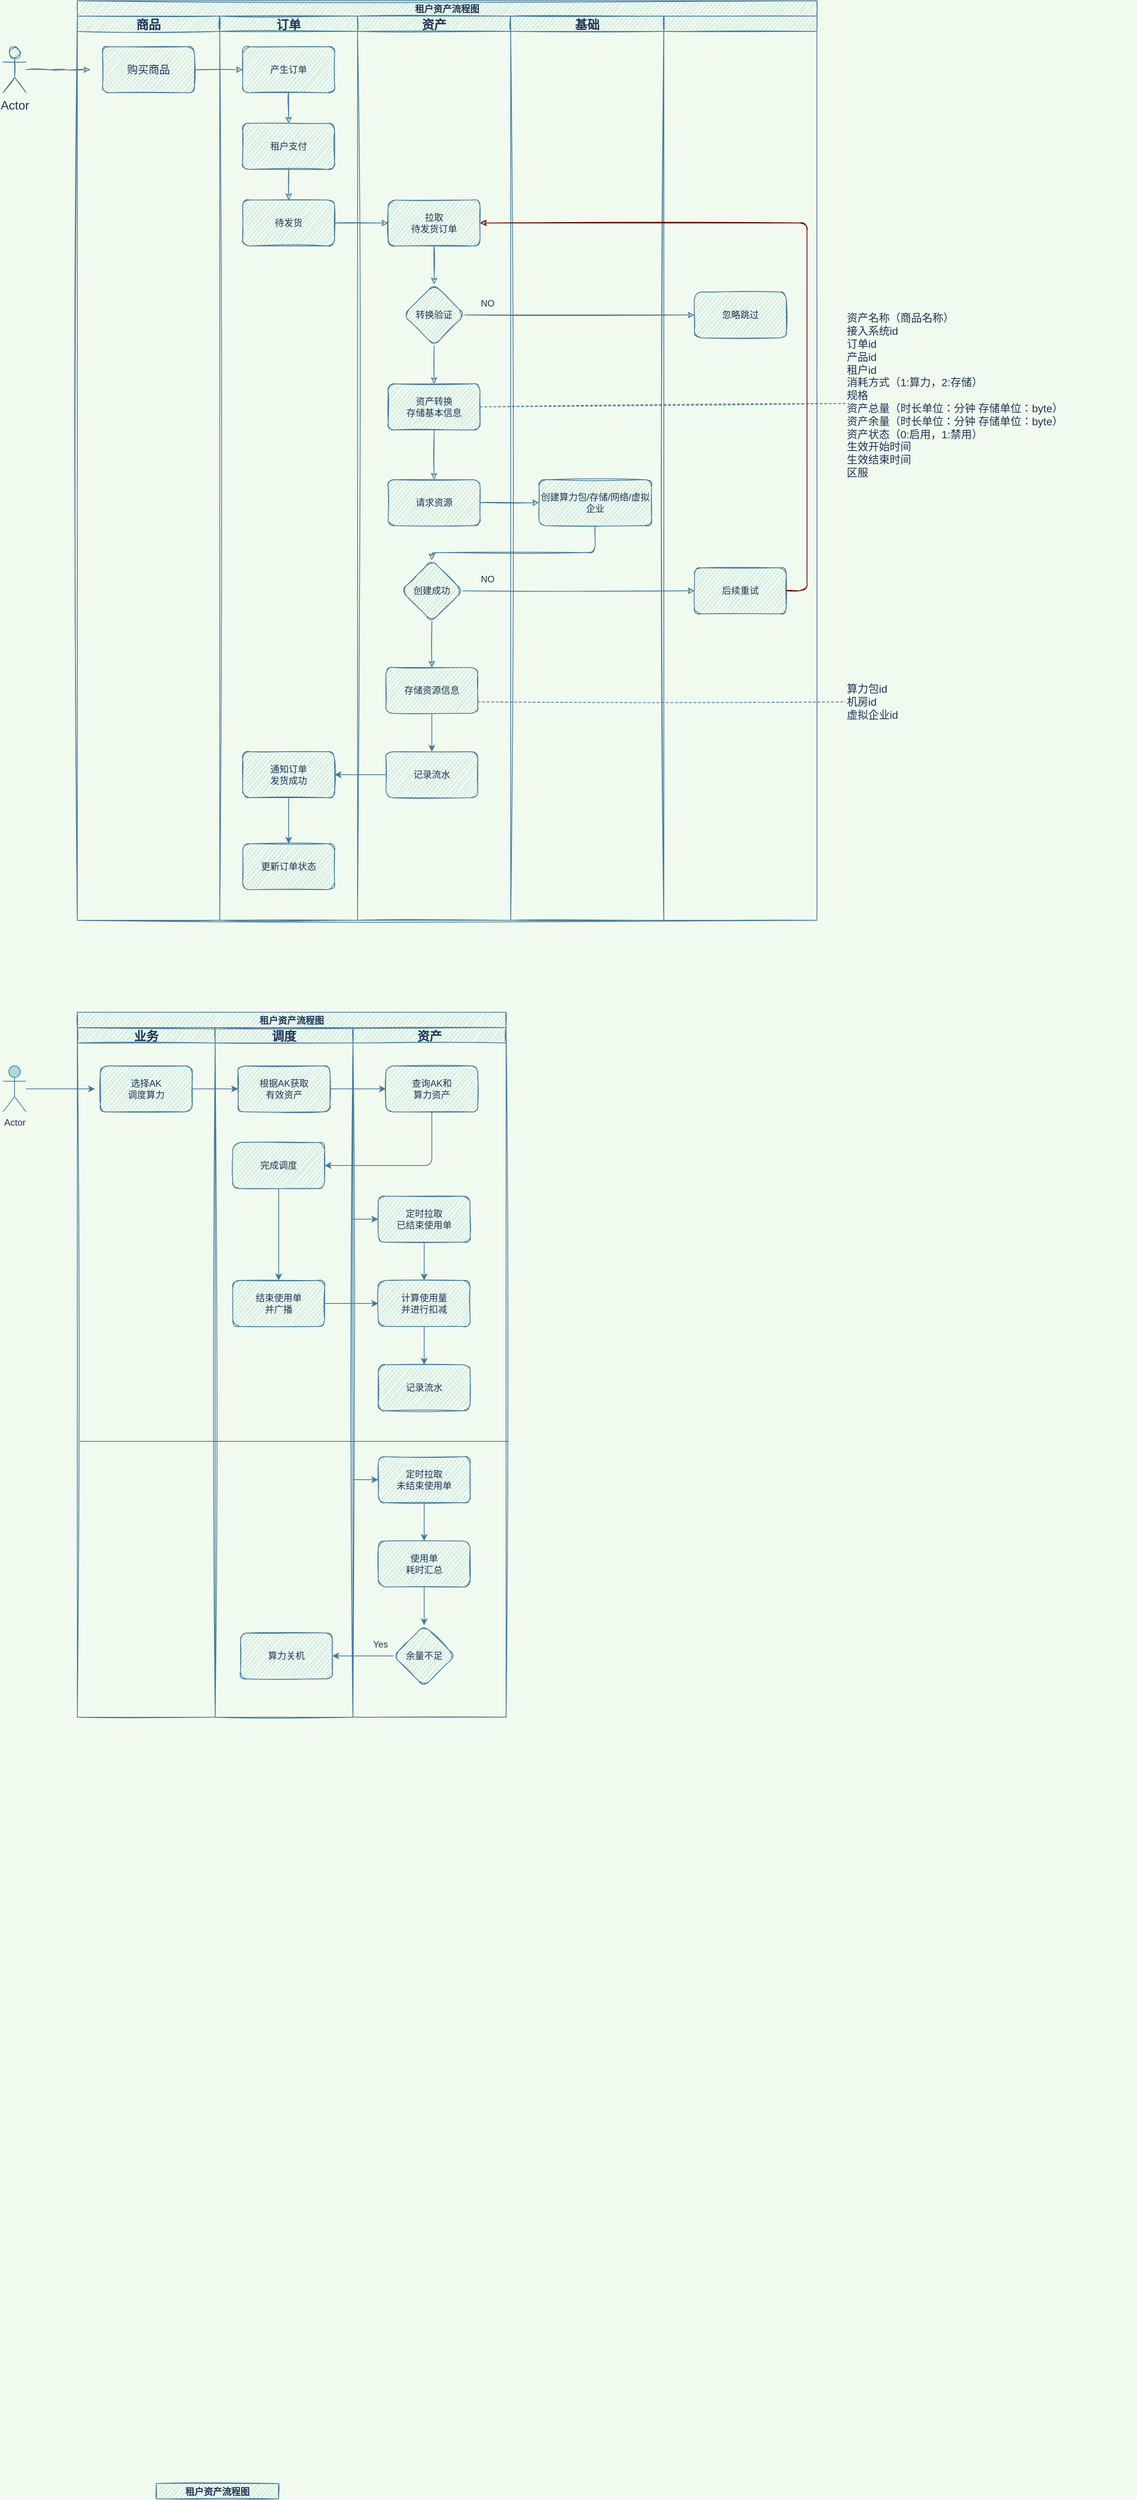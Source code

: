 <mxfile version="16.5.2" type="github">
  <diagram id="prtHgNgQTEPvFCAcTncT" name="Page-1">
    <mxGraphModel dx="1251" dy="685" grid="1" gridSize="10" guides="1" tooltips="1" connect="1" arrows="1" fold="1" page="1" pageScale="1" pageWidth="827" pageHeight="1169" background="#F1FAEE" math="0" shadow="0">
      <root>
        <mxCell id="0" />
        <mxCell id="1" parent="0" />
        <mxCell id="ui-Z5cQqof1Zzd-a2DnU-7" value="租户资产流程图" style="swimlane;childLayout=stackLayout;resizeParent=1;resizeParentMax=0;startSize=20;rounded=0;fontColor=#1D3557;strokeColor=#457B9D;fillColor=#A8DADC;sketch=1;" vertex="1" parent="1">
          <mxGeometry x="157" y="40" width="966" height="1200" as="geometry">
            <mxRectangle x="157" y="40" width="160" height="20" as="alternateBounds" />
          </mxGeometry>
        </mxCell>
        <mxCell id="ui-Z5cQqof1Zzd-a2DnU-8" value="商品" style="swimlane;startSize=20;rounded=0;fontColor=#1D3557;strokeColor=#457B9D;fillColor=#A8DADC;fontSize=16;sketch=1;" vertex="1" parent="ui-Z5cQqof1Zzd-a2DnU-7">
          <mxGeometry y="20" width="186" height="1180" as="geometry" />
        </mxCell>
        <mxCell id="ui-Z5cQqof1Zzd-a2DnU-22" value="&lt;font style=&quot;font-size: 14px&quot;&gt;购买商品&lt;/font&gt;" style="rounded=1;whiteSpace=wrap;html=1;fontSize=12;fontColor=#1D3557;strokeColor=#457B9D;fillColor=#A8DADC;sketch=1;" vertex="1" parent="ui-Z5cQqof1Zzd-a2DnU-8">
          <mxGeometry x="33" y="40" width="120" height="60" as="geometry" />
        </mxCell>
        <mxCell id="ui-Z5cQqof1Zzd-a2DnU-9" value="订单" style="swimlane;startSize=20;rounded=0;fontColor=#1D3557;strokeColor=#457B9D;fillColor=#A8DADC;fontSize=16;sketch=1;" vertex="1" parent="ui-Z5cQqof1Zzd-a2DnU-7">
          <mxGeometry x="186" y="20" width="180" height="1180" as="geometry" />
        </mxCell>
        <mxCell id="ui-Z5cQqof1Zzd-a2DnU-24" value="产生订单" style="whiteSpace=wrap;html=1;fillColor=#A8DADC;strokeColor=#457B9D;fontColor=#1D3557;rounded=1;sketch=1;" vertex="1" parent="ui-Z5cQqof1Zzd-a2DnU-9">
          <mxGeometry x="30" y="40" width="120" height="60" as="geometry" />
        </mxCell>
        <mxCell id="ui-Z5cQqof1Zzd-a2DnU-29" value="" style="edgeStyle=orthogonalEdgeStyle;curved=0;rounded=1;orthogonalLoop=1;jettySize=auto;html=1;fontSize=12;fontColor=#1D3557;strokeColor=#457B9D;sketch=1;labelBackgroundColor=#F1FAEE;" edge="1" parent="ui-Z5cQqof1Zzd-a2DnU-9" source="ui-Z5cQqof1Zzd-a2DnU-26" target="ui-Z5cQqof1Zzd-a2DnU-28">
          <mxGeometry relative="1" as="geometry" />
        </mxCell>
        <mxCell id="ui-Z5cQqof1Zzd-a2DnU-26" value="租户支付" style="whiteSpace=wrap;html=1;fillColor=#A8DADC;strokeColor=#457B9D;fontColor=#1D3557;rounded=1;sketch=1;" vertex="1" parent="ui-Z5cQqof1Zzd-a2DnU-9">
          <mxGeometry x="30" y="140" width="120" height="60" as="geometry" />
        </mxCell>
        <mxCell id="ui-Z5cQqof1Zzd-a2DnU-27" value="" style="edgeStyle=orthogonalEdgeStyle;curved=0;rounded=1;orthogonalLoop=1;jettySize=auto;html=1;fontSize=12;fontColor=#1D3557;strokeColor=#457B9D;sketch=1;labelBackgroundColor=#F1FAEE;" edge="1" parent="ui-Z5cQqof1Zzd-a2DnU-9" source="ui-Z5cQqof1Zzd-a2DnU-24" target="ui-Z5cQqof1Zzd-a2DnU-26">
          <mxGeometry relative="1" as="geometry" />
        </mxCell>
        <mxCell id="ui-Z5cQqof1Zzd-a2DnU-28" value="待发货" style="whiteSpace=wrap;html=1;fillColor=#A8DADC;strokeColor=#457B9D;fontColor=#1D3557;rounded=1;sketch=1;" vertex="1" parent="ui-Z5cQqof1Zzd-a2DnU-9">
          <mxGeometry x="30" y="240" width="120" height="60" as="geometry" />
        </mxCell>
        <mxCell id="ui-Z5cQqof1Zzd-a2DnU-78" value="通知订单&lt;br&gt;发货成功" style="whiteSpace=wrap;html=1;fillColor=#A8DADC;strokeColor=#457B9D;fontColor=#1D3557;rounded=1;sketch=1;" vertex="1" parent="ui-Z5cQqof1Zzd-a2DnU-9">
          <mxGeometry x="30" y="960" width="120" height="60" as="geometry" />
        </mxCell>
        <mxCell id="ui-Z5cQqof1Zzd-a2DnU-80" value="更新订单状态" style="whiteSpace=wrap;html=1;fillColor=#A8DADC;strokeColor=#457B9D;fontColor=#1D3557;rounded=1;sketch=1;" vertex="1" parent="ui-Z5cQqof1Zzd-a2DnU-9">
          <mxGeometry x="30" y="1080" width="120" height="60" as="geometry" />
        </mxCell>
        <mxCell id="ui-Z5cQqof1Zzd-a2DnU-81" value="" style="edgeStyle=orthogonalEdgeStyle;curved=0;rounded=1;sketch=0;orthogonalLoop=1;jettySize=auto;html=1;fontColor=#1D3557;strokeColor=#457B9D;fillColor=#A8DADC;" edge="1" parent="ui-Z5cQqof1Zzd-a2DnU-9" source="ui-Z5cQqof1Zzd-a2DnU-78" target="ui-Z5cQqof1Zzd-a2DnU-80">
          <mxGeometry relative="1" as="geometry" />
        </mxCell>
        <mxCell id="ui-Z5cQqof1Zzd-a2DnU-10" value="资产" style="swimlane;startSize=20;rounded=0;fontColor=#1D3557;strokeColor=#457B9D;fillColor=#A8DADC;fontSize=16;sketch=1;" vertex="1" parent="ui-Z5cQqof1Zzd-a2DnU-7">
          <mxGeometry x="366" y="20" width="200" height="1180" as="geometry" />
        </mxCell>
        <mxCell id="ui-Z5cQqof1Zzd-a2DnU-30" value="拉取&lt;br&gt;待发货订单" style="whiteSpace=wrap;html=1;fillColor=#A8DADC;strokeColor=#457B9D;fontColor=#1D3557;rounded=1;sketch=1;" vertex="1" parent="ui-Z5cQqof1Zzd-a2DnU-10">
          <mxGeometry x="40" y="240" width="120" height="60" as="geometry" />
        </mxCell>
        <mxCell id="ui-Z5cQqof1Zzd-a2DnU-39" value="" style="edgeStyle=orthogonalEdgeStyle;curved=0;rounded=1;orthogonalLoop=1;jettySize=auto;html=1;fontSize=12;fontColor=#1D3557;strokeColor=#457B9D;sketch=1;labelBackgroundColor=#F1FAEE;" edge="1" parent="ui-Z5cQqof1Zzd-a2DnU-10" source="ui-Z5cQqof1Zzd-a2DnU-34" target="ui-Z5cQqof1Zzd-a2DnU-38">
          <mxGeometry relative="1" as="geometry" />
        </mxCell>
        <mxCell id="ui-Z5cQqof1Zzd-a2DnU-34" value="转换验证" style="rhombus;whiteSpace=wrap;html=1;fillColor=#A8DADC;strokeColor=#457B9D;fontColor=#1D3557;rounded=1;sketch=1;" vertex="1" parent="ui-Z5cQqof1Zzd-a2DnU-10">
          <mxGeometry x="60" y="350" width="80" height="80" as="geometry" />
        </mxCell>
        <mxCell id="ui-Z5cQqof1Zzd-a2DnU-35" value="" style="edgeStyle=orthogonalEdgeStyle;curved=0;rounded=1;orthogonalLoop=1;jettySize=auto;html=1;fontSize=12;fontColor=#1D3557;strokeColor=#457B9D;sketch=1;labelBackgroundColor=#F1FAEE;" edge="1" parent="ui-Z5cQqof1Zzd-a2DnU-10" source="ui-Z5cQqof1Zzd-a2DnU-30" target="ui-Z5cQqof1Zzd-a2DnU-34">
          <mxGeometry relative="1" as="geometry" />
        </mxCell>
        <mxCell id="ui-Z5cQqof1Zzd-a2DnU-56" value="" style="edgeStyle=orthogonalEdgeStyle;curved=0;rounded=1;sketch=1;orthogonalLoop=1;jettySize=auto;html=1;fontSize=14;fontColor=#1D3557;strokeColor=#457B9D;labelBackgroundColor=#F1FAEE;" edge="1" parent="ui-Z5cQqof1Zzd-a2DnU-10" source="ui-Z5cQqof1Zzd-a2DnU-38" target="ui-Z5cQqof1Zzd-a2DnU-55">
          <mxGeometry relative="1" as="geometry" />
        </mxCell>
        <mxCell id="ui-Z5cQqof1Zzd-a2DnU-38" value="资产转换&lt;br&gt;存储基本信息" style="whiteSpace=wrap;html=1;fillColor=#A8DADC;strokeColor=#457B9D;fontColor=#1D3557;rounded=1;sketch=1;" vertex="1" parent="ui-Z5cQqof1Zzd-a2DnU-10">
          <mxGeometry x="40" y="480" width="120" height="60" as="geometry" />
        </mxCell>
        <mxCell id="ui-Z5cQqof1Zzd-a2DnU-50" value="NO" style="text;html=1;strokeColor=none;fillColor=none;align=center;verticalAlign=middle;whiteSpace=wrap;rounded=0;fontSize=12;fontColor=#1D3557;sketch=1;" vertex="1" parent="ui-Z5cQqof1Zzd-a2DnU-10">
          <mxGeometry x="140" y="360" width="60" height="30" as="geometry" />
        </mxCell>
        <mxCell id="ui-Z5cQqof1Zzd-a2DnU-55" value="请求资源" style="whiteSpace=wrap;html=1;fillColor=#A8DADC;strokeColor=#457B9D;fontColor=#1D3557;rounded=1;sketch=1;" vertex="1" parent="ui-Z5cQqof1Zzd-a2DnU-10">
          <mxGeometry x="40" y="605" width="120" height="60" as="geometry" />
        </mxCell>
        <mxCell id="ui-Z5cQqof1Zzd-a2DnU-63" value="存储资源信息" style="whiteSpace=wrap;html=1;fillColor=#A8DADC;strokeColor=#457B9D;fontColor=#1D3557;rounded=1;sketch=1;" vertex="1" parent="ui-Z5cQqof1Zzd-a2DnU-10">
          <mxGeometry x="37" y="850" width="120" height="60" as="geometry" />
        </mxCell>
        <mxCell id="ui-Z5cQqof1Zzd-a2DnU-68" value="创建成功" style="rhombus;whiteSpace=wrap;html=1;fillColor=#A8DADC;strokeColor=#457B9D;fontColor=#1D3557;rounded=1;sketch=1;" vertex="1" parent="ui-Z5cQqof1Zzd-a2DnU-10">
          <mxGeometry x="57" y="710" width="80" height="80" as="geometry" />
        </mxCell>
        <mxCell id="ui-Z5cQqof1Zzd-a2DnU-70" value="NO" style="text;html=1;strokeColor=none;fillColor=none;align=center;verticalAlign=middle;whiteSpace=wrap;rounded=0;fontSize=12;fontColor=#1D3557;sketch=1;" vertex="1" parent="ui-Z5cQqof1Zzd-a2DnU-10">
          <mxGeometry x="140" y="720" width="60" height="30" as="geometry" />
        </mxCell>
        <mxCell id="ui-Z5cQqof1Zzd-a2DnU-71" style="edgeStyle=orthogonalEdgeStyle;curved=0;rounded=1;sketch=1;orthogonalLoop=1;jettySize=auto;html=1;fontSize=14;fontColor=#1D3557;strokeColor=#457B9D;entryX=0.5;entryY=0;entryDx=0;entryDy=0;labelBackgroundColor=#F1FAEE;" edge="1" parent="ui-Z5cQqof1Zzd-a2DnU-10" source="ui-Z5cQqof1Zzd-a2DnU-68" target="ui-Z5cQqof1Zzd-a2DnU-63">
          <mxGeometry relative="1" as="geometry">
            <mxPoint x="100" y="840" as="targetPoint" />
          </mxGeometry>
        </mxCell>
        <mxCell id="ui-Z5cQqof1Zzd-a2DnU-180" value="记录流水" style="whiteSpace=wrap;html=1;fillColor=#A8DADC;strokeColor=#457B9D;fontColor=#1D3557;rounded=1;sketch=1;" vertex="1" parent="ui-Z5cQqof1Zzd-a2DnU-10">
          <mxGeometry x="37" y="960" width="120" height="60" as="geometry" />
        </mxCell>
        <mxCell id="ui-Z5cQqof1Zzd-a2DnU-181" value="" style="edgeStyle=orthogonalEdgeStyle;curved=0;rounded=1;sketch=0;orthogonalLoop=1;jettySize=auto;html=1;fontColor=#1D3557;strokeColor=#457B9D;fillColor=#A8DADC;" edge="1" parent="ui-Z5cQqof1Zzd-a2DnU-10" source="ui-Z5cQqof1Zzd-a2DnU-63" target="ui-Z5cQqof1Zzd-a2DnU-180">
          <mxGeometry relative="1" as="geometry" />
        </mxCell>
        <mxCell id="ui-Z5cQqof1Zzd-a2DnU-25" value="" style="edgeStyle=orthogonalEdgeStyle;curved=0;rounded=1;orthogonalLoop=1;jettySize=auto;html=1;fontSize=12;fontColor=#1D3557;strokeColor=#457B9D;sketch=1;labelBackgroundColor=#F1FAEE;" edge="1" parent="ui-Z5cQqof1Zzd-a2DnU-7" source="ui-Z5cQqof1Zzd-a2DnU-22" target="ui-Z5cQqof1Zzd-a2DnU-24">
          <mxGeometry relative="1" as="geometry" />
        </mxCell>
        <mxCell id="ui-Z5cQqof1Zzd-a2DnU-31" value="" style="edgeStyle=orthogonalEdgeStyle;curved=0;rounded=1;orthogonalLoop=1;jettySize=auto;html=1;fontSize=12;fontColor=#1D3557;strokeColor=#457B9D;sketch=1;labelBackgroundColor=#F1FAEE;" edge="1" parent="ui-Z5cQqof1Zzd-a2DnU-7" source="ui-Z5cQqof1Zzd-a2DnU-28" target="ui-Z5cQqof1Zzd-a2DnU-30">
          <mxGeometry relative="1" as="geometry" />
        </mxCell>
        <mxCell id="ui-Z5cQqof1Zzd-a2DnU-51" value="基础" style="swimlane;startSize=20;rounded=0;fontColor=#1D3557;strokeColor=#457B9D;fillColor=#A8DADC;fontSize=16;sketch=1;" vertex="1" parent="ui-Z5cQqof1Zzd-a2DnU-7">
          <mxGeometry x="566" y="20" width="200" height="1180" as="geometry" />
        </mxCell>
        <mxCell id="ui-Z5cQqof1Zzd-a2DnU-61" value="创建算力包/存储/网络/虚拟企业" style="whiteSpace=wrap;html=1;fillColor=#A8DADC;strokeColor=#457B9D;fontColor=#1D3557;rounded=1;sketch=1;" vertex="1" parent="ui-Z5cQqof1Zzd-a2DnU-51">
          <mxGeometry x="37" y="605" width="147" height="60" as="geometry" />
        </mxCell>
        <mxCell id="ui-Z5cQqof1Zzd-a2DnU-60" style="swimlane;startSize=20;rounded=0;fontColor=#1D3557;strokeColor=#457B9D;fillColor=#A8DADC;fontSize=16;sketch=1;" vertex="1" parent="ui-Z5cQqof1Zzd-a2DnU-7">
          <mxGeometry x="766" y="20" width="200" height="1180" as="geometry" />
        </mxCell>
        <mxCell id="ui-Z5cQqof1Zzd-a2DnU-74" value="后续重试" style="whiteSpace=wrap;html=1;fillColor=#A8DADC;strokeColor=#457B9D;fontColor=#1D3557;rounded=1;sketch=1;" vertex="1" parent="ui-Z5cQqof1Zzd-a2DnU-60">
          <mxGeometry x="40" y="720" width="120" height="60" as="geometry" />
        </mxCell>
        <mxCell id="ui-Z5cQqof1Zzd-a2DnU-62" value="" style="edgeStyle=orthogonalEdgeStyle;curved=0;rounded=1;sketch=1;orthogonalLoop=1;jettySize=auto;html=1;fontSize=14;fontColor=#1D3557;strokeColor=#457B9D;labelBackgroundColor=#F1FAEE;" edge="1" parent="ui-Z5cQqof1Zzd-a2DnU-7" source="ui-Z5cQqof1Zzd-a2DnU-55" target="ui-Z5cQqof1Zzd-a2DnU-61">
          <mxGeometry relative="1" as="geometry" />
        </mxCell>
        <mxCell id="ui-Z5cQqof1Zzd-a2DnU-69" value="" style="edgeStyle=orthogonalEdgeStyle;curved=0;rounded=1;sketch=1;orthogonalLoop=1;jettySize=auto;html=1;fontSize=14;fontColor=#1D3557;strokeColor=#457B9D;labelBackgroundColor=#F1FAEE;" edge="1" parent="ui-Z5cQqof1Zzd-a2DnU-7" source="ui-Z5cQqof1Zzd-a2DnU-61" target="ui-Z5cQqof1Zzd-a2DnU-68">
          <mxGeometry relative="1" as="geometry">
            <Array as="points">
              <mxPoint x="677" y="720" />
              <mxPoint x="463" y="720" />
            </Array>
          </mxGeometry>
        </mxCell>
        <mxCell id="ui-Z5cQqof1Zzd-a2DnU-75" value="" style="edgeStyle=orthogonalEdgeStyle;curved=0;rounded=1;sketch=1;orthogonalLoop=1;jettySize=auto;html=1;fontSize=14;fontColor=#1D3557;strokeColor=#457B9D;labelBackgroundColor=#F1FAEE;" edge="1" parent="ui-Z5cQqof1Zzd-a2DnU-7" source="ui-Z5cQqof1Zzd-a2DnU-68" target="ui-Z5cQqof1Zzd-a2DnU-74">
          <mxGeometry relative="1" as="geometry" />
        </mxCell>
        <mxCell id="ui-Z5cQqof1Zzd-a2DnU-76" style="edgeStyle=orthogonalEdgeStyle;curved=0;rounded=1;sketch=1;orthogonalLoop=1;jettySize=auto;html=1;fontSize=14;fontColor=#1D3557;strokeColor=#6F0000;labelBackgroundColor=#F1FAEE;fillColor=#a20025;" edge="1" parent="ui-Z5cQqof1Zzd-a2DnU-7" source="ui-Z5cQqof1Zzd-a2DnU-74" target="ui-Z5cQqof1Zzd-a2DnU-30">
          <mxGeometry relative="1" as="geometry">
            <Array as="points">
              <mxPoint x="953" y="770" />
              <mxPoint x="953" y="290" />
            </Array>
          </mxGeometry>
        </mxCell>
        <mxCell id="ui-Z5cQqof1Zzd-a2DnU-79" value="" style="edgeStyle=orthogonalEdgeStyle;curved=0;rounded=1;sketch=0;orthogonalLoop=1;jettySize=auto;html=1;fontColor=#1D3557;strokeColor=#457B9D;fillColor=#A8DADC;" edge="1" parent="ui-Z5cQqof1Zzd-a2DnU-7" source="ui-Z5cQqof1Zzd-a2DnU-180" target="ui-Z5cQqof1Zzd-a2DnU-78">
          <mxGeometry relative="1" as="geometry" />
        </mxCell>
        <mxCell id="ui-Z5cQqof1Zzd-a2DnU-17" value="" style="edgeStyle=orthogonalEdgeStyle;curved=0;rounded=1;orthogonalLoop=1;jettySize=auto;html=1;fontSize=16;fontColor=#1D3557;strokeColor=#457B9D;sketch=1;labelBackgroundColor=#F1FAEE;" edge="1" parent="1" source="ui-Z5cQqof1Zzd-a2DnU-15">
          <mxGeometry relative="1" as="geometry">
            <mxPoint x="174" y="130" as="targetPoint" />
          </mxGeometry>
        </mxCell>
        <mxCell id="ui-Z5cQqof1Zzd-a2DnU-15" value="Actor" style="shape=umlActor;verticalLabelPosition=bottom;verticalAlign=top;html=1;outlineConnect=0;rounded=0;fontSize=16;fontColor=#1D3557;strokeColor=#457B9D;fillColor=#A8DADC;sketch=1;" vertex="1" parent="1">
          <mxGeometry x="60" y="100" width="30" height="60" as="geometry" />
        </mxCell>
        <mxCell id="ui-Z5cQqof1Zzd-a2DnU-58" value="资产名称（商品名称）&lt;br&gt;接入系统id&lt;br&gt;订单id&lt;br&gt;产品id&lt;br&gt;租户id&lt;br&gt;消耗方式（1:算力，2:存储）&lt;br&gt;规格&lt;br&gt;资产总量（时长单位：分钟 存储单位：byte）&lt;br&gt;资产余量（时长单位：分钟 存储单位：byte）&lt;br&gt;资产状态（0:启用，1:禁用）&lt;br&gt;生效开始时间&lt;br&gt;生效结束时间&lt;br&gt;区服" style="text;html=1;strokeColor=none;fillColor=none;align=left;verticalAlign=middle;whiteSpace=wrap;rounded=0;sketch=1;fontSize=14;fontColor=#1D3557;" vertex="1" parent="1">
          <mxGeometry x="1160" y="400" width="380" height="310" as="geometry" />
        </mxCell>
        <mxCell id="ui-Z5cQqof1Zzd-a2DnU-59" value="" style="endArrow=none;dashed=1;html=1;rounded=1;sketch=1;fontSize=14;fontColor=#1D3557;strokeColor=#457B9D;curved=0;exitX=1;exitY=0.5;exitDx=0;exitDy=0;entryX=0.001;entryY=0.534;entryDx=0;entryDy=0;entryPerimeter=0;labelBackgroundColor=#F1FAEE;" edge="1" parent="1" source="ui-Z5cQqof1Zzd-a2DnU-38" target="ui-Z5cQqof1Zzd-a2DnU-58">
          <mxGeometry width="50" height="50" relative="1" as="geometry">
            <mxPoint x="680" y="600" as="sourcePoint" />
            <mxPoint x="730" y="550" as="targetPoint" />
          </mxGeometry>
        </mxCell>
        <mxCell id="ui-Z5cQqof1Zzd-a2DnU-53" value="忽略跳过" style="whiteSpace=wrap;html=1;fillColor=#A8DADC;strokeColor=#457B9D;fontColor=#1D3557;rounded=1;sketch=1;" vertex="1" parent="1">
          <mxGeometry x="963" y="420" width="120" height="60" as="geometry" />
        </mxCell>
        <mxCell id="ui-Z5cQqof1Zzd-a2DnU-54" value="" style="edgeStyle=orthogonalEdgeStyle;curved=0;rounded=1;orthogonalLoop=1;jettySize=auto;html=1;fontSize=12;fontColor=#1D3557;strokeColor=#457B9D;sketch=1;labelBackgroundColor=#F1FAEE;" edge="1" parent="1" source="ui-Z5cQqof1Zzd-a2DnU-34" target="ui-Z5cQqof1Zzd-a2DnU-53">
          <mxGeometry relative="1" as="geometry" />
        </mxCell>
        <mxCell id="ui-Z5cQqof1Zzd-a2DnU-65" value="算力包id&lt;br&gt;机房id&lt;br&gt;虚拟企业id" style="text;html=1;strokeColor=none;fillColor=none;align=left;verticalAlign=middle;whiteSpace=wrap;rounded=0;sketch=1;fontSize=14;fontColor=#1D3557;" vertex="1" parent="1">
          <mxGeometry x="1160" y="910" width="100" height="90" as="geometry" />
        </mxCell>
        <mxCell id="ui-Z5cQqof1Zzd-a2DnU-66" value="" style="endArrow=none;dashed=1;html=1;rounded=1;sketch=1;fontSize=14;fontColor=#1D3557;strokeColor=#457B9D;curved=0;exitX=1;exitY=0.75;exitDx=0;exitDy=0;labelBackgroundColor=#F1FAEE;" edge="1" parent="1" source="ui-Z5cQqof1Zzd-a2DnU-63" target="ui-Z5cQqof1Zzd-a2DnU-65">
          <mxGeometry width="50" height="50" relative="1" as="geometry">
            <mxPoint x="670" y="880" as="sourcePoint" />
            <mxPoint x="720" y="830" as="targetPoint" />
          </mxGeometry>
        </mxCell>
        <mxCell id="ui-Z5cQqof1Zzd-a2DnU-82" value="租户资产流程图" style="swimlane;childLayout=stackLayout;resizeParent=1;resizeParentMax=0;startSize=20;rounded=0;fontColor=#1D3557;strokeColor=#457B9D;fillColor=#A8DADC;sketch=1;" vertex="1" collapsed="1" parent="1">
          <mxGeometry x="260" y="3280" width="160" height="20" as="geometry">
            <mxRectangle x="127" y="2230" width="966" height="1130" as="alternateBounds" />
          </mxGeometry>
        </mxCell>
        <mxCell id="ui-Z5cQqof1Zzd-a2DnU-83" value="商品" style="swimlane;startSize=20;rounded=0;fontColor=#1D3557;strokeColor=#457B9D;fillColor=#A8DADC;fontSize=16;sketch=1;" vertex="1" parent="ui-Z5cQqof1Zzd-a2DnU-82">
          <mxGeometry y="20" width="186" height="1110" as="geometry" />
        </mxCell>
        <mxCell id="ui-Z5cQqof1Zzd-a2DnU-84" value="&lt;font style=&quot;font-size: 14px&quot;&gt;购买商品&lt;/font&gt;" style="rounded=1;whiteSpace=wrap;html=1;fontSize=12;fontColor=#1D3557;strokeColor=#457B9D;fillColor=#A8DADC;sketch=1;" vertex="1" parent="ui-Z5cQqof1Zzd-a2DnU-83">
          <mxGeometry x="33" y="40" width="120" height="60" as="geometry" />
        </mxCell>
        <mxCell id="ui-Z5cQqof1Zzd-a2DnU-85" value="订单" style="swimlane;startSize=20;rounded=0;fontColor=#1D3557;strokeColor=#457B9D;fillColor=#A8DADC;fontSize=16;sketch=1;" vertex="1" parent="ui-Z5cQqof1Zzd-a2DnU-82">
          <mxGeometry x="186" y="20" width="180" height="1110" as="geometry" />
        </mxCell>
        <mxCell id="ui-Z5cQqof1Zzd-a2DnU-86" value="产生订单" style="whiteSpace=wrap;html=1;fillColor=#A8DADC;strokeColor=#457B9D;fontColor=#1D3557;rounded=1;sketch=1;" vertex="1" parent="ui-Z5cQqof1Zzd-a2DnU-85">
          <mxGeometry x="30" y="40" width="120" height="60" as="geometry" />
        </mxCell>
        <mxCell id="ui-Z5cQqof1Zzd-a2DnU-87" value="" style="edgeStyle=orthogonalEdgeStyle;curved=0;rounded=1;orthogonalLoop=1;jettySize=auto;html=1;fontSize=12;fontColor=#1D3557;strokeColor=#457B9D;sketch=1;labelBackgroundColor=#F1FAEE;" edge="1" parent="ui-Z5cQqof1Zzd-a2DnU-85" source="ui-Z5cQqof1Zzd-a2DnU-88" target="ui-Z5cQqof1Zzd-a2DnU-90">
          <mxGeometry relative="1" as="geometry" />
        </mxCell>
        <mxCell id="ui-Z5cQqof1Zzd-a2DnU-88" value="租户支付" style="whiteSpace=wrap;html=1;fillColor=#A8DADC;strokeColor=#457B9D;fontColor=#1D3557;rounded=1;sketch=1;" vertex="1" parent="ui-Z5cQqof1Zzd-a2DnU-85">
          <mxGeometry x="30" y="140" width="120" height="60" as="geometry" />
        </mxCell>
        <mxCell id="ui-Z5cQqof1Zzd-a2DnU-89" value="" style="edgeStyle=orthogonalEdgeStyle;curved=0;rounded=1;orthogonalLoop=1;jettySize=auto;html=1;fontSize=12;fontColor=#1D3557;strokeColor=#457B9D;sketch=1;labelBackgroundColor=#F1FAEE;" edge="1" parent="ui-Z5cQqof1Zzd-a2DnU-85" source="ui-Z5cQqof1Zzd-a2DnU-86" target="ui-Z5cQqof1Zzd-a2DnU-88">
          <mxGeometry relative="1" as="geometry" />
        </mxCell>
        <mxCell id="ui-Z5cQqof1Zzd-a2DnU-90" value="待发货" style="whiteSpace=wrap;html=1;fillColor=#A8DADC;strokeColor=#457B9D;fontColor=#1D3557;rounded=1;sketch=1;" vertex="1" parent="ui-Z5cQqof1Zzd-a2DnU-85">
          <mxGeometry x="30" y="240" width="120" height="60" as="geometry" />
        </mxCell>
        <mxCell id="ui-Z5cQqof1Zzd-a2DnU-91" value="通知订单&lt;br&gt;发货成功" style="whiteSpace=wrap;html=1;fillColor=#A8DADC;strokeColor=#457B9D;fontColor=#1D3557;rounded=1;sketch=1;" vertex="1" parent="ui-Z5cQqof1Zzd-a2DnU-85">
          <mxGeometry x="30" y="850" width="120" height="60" as="geometry" />
        </mxCell>
        <mxCell id="ui-Z5cQqof1Zzd-a2DnU-92" value="资产" style="swimlane;startSize=20;rounded=0;fontColor=#1D3557;strokeColor=#457B9D;fillColor=#A8DADC;fontSize=16;sketch=1;" vertex="1" parent="ui-Z5cQqof1Zzd-a2DnU-82">
          <mxGeometry x="366" y="20" width="200" height="1110" as="geometry" />
        </mxCell>
        <mxCell id="ui-Z5cQqof1Zzd-a2DnU-93" value="拉取&lt;br&gt;待发货订单" style="whiteSpace=wrap;html=1;fillColor=#A8DADC;strokeColor=#457B9D;fontColor=#1D3557;rounded=1;sketch=1;" vertex="1" parent="ui-Z5cQqof1Zzd-a2DnU-92">
          <mxGeometry x="40" y="240" width="120" height="60" as="geometry" />
        </mxCell>
        <mxCell id="ui-Z5cQqof1Zzd-a2DnU-94" value="" style="edgeStyle=orthogonalEdgeStyle;curved=0;rounded=1;orthogonalLoop=1;jettySize=auto;html=1;fontSize=12;fontColor=#1D3557;strokeColor=#457B9D;sketch=1;labelBackgroundColor=#F1FAEE;" edge="1" parent="ui-Z5cQqof1Zzd-a2DnU-92" source="ui-Z5cQqof1Zzd-a2DnU-95" target="ui-Z5cQqof1Zzd-a2DnU-98">
          <mxGeometry relative="1" as="geometry" />
        </mxCell>
        <mxCell id="ui-Z5cQqof1Zzd-a2DnU-95" value="转换验证" style="rhombus;whiteSpace=wrap;html=1;fillColor=#A8DADC;strokeColor=#457B9D;fontColor=#1D3557;rounded=1;sketch=1;" vertex="1" parent="ui-Z5cQqof1Zzd-a2DnU-92">
          <mxGeometry x="60" y="350" width="80" height="80" as="geometry" />
        </mxCell>
        <mxCell id="ui-Z5cQqof1Zzd-a2DnU-96" value="" style="edgeStyle=orthogonalEdgeStyle;curved=0;rounded=1;orthogonalLoop=1;jettySize=auto;html=1;fontSize=12;fontColor=#1D3557;strokeColor=#457B9D;sketch=1;labelBackgroundColor=#F1FAEE;" edge="1" parent="ui-Z5cQqof1Zzd-a2DnU-92" source="ui-Z5cQqof1Zzd-a2DnU-93" target="ui-Z5cQqof1Zzd-a2DnU-95">
          <mxGeometry relative="1" as="geometry" />
        </mxCell>
        <mxCell id="ui-Z5cQqof1Zzd-a2DnU-97" value="" style="edgeStyle=orthogonalEdgeStyle;curved=0;rounded=1;sketch=1;orthogonalLoop=1;jettySize=auto;html=1;fontSize=14;fontColor=#1D3557;strokeColor=#457B9D;labelBackgroundColor=#F1FAEE;" edge="1" parent="ui-Z5cQqof1Zzd-a2DnU-92" source="ui-Z5cQqof1Zzd-a2DnU-98" target="ui-Z5cQqof1Zzd-a2DnU-100">
          <mxGeometry relative="1" as="geometry" />
        </mxCell>
        <mxCell id="ui-Z5cQqof1Zzd-a2DnU-98" value="资产转换&lt;br&gt;存储基本信息" style="whiteSpace=wrap;html=1;fillColor=#A8DADC;strokeColor=#457B9D;fontColor=#1D3557;rounded=1;sketch=1;" vertex="1" parent="ui-Z5cQqof1Zzd-a2DnU-92">
          <mxGeometry x="40" y="480" width="120" height="60" as="geometry" />
        </mxCell>
        <mxCell id="ui-Z5cQqof1Zzd-a2DnU-99" value="NO" style="text;html=1;strokeColor=none;fillColor=none;align=center;verticalAlign=middle;whiteSpace=wrap;rounded=0;fontSize=12;fontColor=#1D3557;sketch=1;" vertex="1" parent="ui-Z5cQqof1Zzd-a2DnU-92">
          <mxGeometry x="140" y="360" width="60" height="30" as="geometry" />
        </mxCell>
        <mxCell id="ui-Z5cQqof1Zzd-a2DnU-100" value="请求资源" style="whiteSpace=wrap;html=1;fillColor=#A8DADC;strokeColor=#457B9D;fontColor=#1D3557;rounded=1;sketch=1;" vertex="1" parent="ui-Z5cQqof1Zzd-a2DnU-92">
          <mxGeometry x="40" y="605" width="120" height="60" as="geometry" />
        </mxCell>
        <mxCell id="ui-Z5cQqof1Zzd-a2DnU-101" value="存储资源信息" style="whiteSpace=wrap;html=1;fillColor=#A8DADC;strokeColor=#457B9D;fontColor=#1D3557;rounded=1;sketch=1;" vertex="1" parent="ui-Z5cQqof1Zzd-a2DnU-92">
          <mxGeometry x="37" y="850" width="120" height="60" as="geometry" />
        </mxCell>
        <mxCell id="ui-Z5cQqof1Zzd-a2DnU-102" value="创建成功" style="rhombus;whiteSpace=wrap;html=1;fillColor=#A8DADC;strokeColor=#457B9D;fontColor=#1D3557;rounded=1;sketch=1;" vertex="1" parent="ui-Z5cQqof1Zzd-a2DnU-92">
          <mxGeometry x="57" y="710" width="80" height="80" as="geometry" />
        </mxCell>
        <mxCell id="ui-Z5cQqof1Zzd-a2DnU-103" value="NO" style="text;html=1;strokeColor=none;fillColor=none;align=center;verticalAlign=middle;whiteSpace=wrap;rounded=0;fontSize=12;fontColor=#1D3557;sketch=1;" vertex="1" parent="ui-Z5cQqof1Zzd-a2DnU-92">
          <mxGeometry x="140" y="720" width="60" height="30" as="geometry" />
        </mxCell>
        <mxCell id="ui-Z5cQqof1Zzd-a2DnU-104" style="edgeStyle=orthogonalEdgeStyle;curved=0;rounded=1;sketch=1;orthogonalLoop=1;jettySize=auto;html=1;fontSize=14;fontColor=#1D3557;strokeColor=#457B9D;entryX=0.5;entryY=0;entryDx=0;entryDy=0;labelBackgroundColor=#F1FAEE;" edge="1" parent="ui-Z5cQqof1Zzd-a2DnU-92" source="ui-Z5cQqof1Zzd-a2DnU-102" target="ui-Z5cQqof1Zzd-a2DnU-101">
          <mxGeometry relative="1" as="geometry">
            <mxPoint x="100" y="840" as="targetPoint" />
          </mxGeometry>
        </mxCell>
        <mxCell id="ui-Z5cQqof1Zzd-a2DnU-105" value="" style="edgeStyle=orthogonalEdgeStyle;curved=0;rounded=1;orthogonalLoop=1;jettySize=auto;html=1;fontSize=12;fontColor=#1D3557;strokeColor=#457B9D;sketch=1;labelBackgroundColor=#F1FAEE;" edge="1" parent="ui-Z5cQqof1Zzd-a2DnU-82" source="ui-Z5cQqof1Zzd-a2DnU-84" target="ui-Z5cQqof1Zzd-a2DnU-86">
          <mxGeometry relative="1" as="geometry" />
        </mxCell>
        <mxCell id="ui-Z5cQqof1Zzd-a2DnU-106" value="" style="edgeStyle=orthogonalEdgeStyle;curved=0;rounded=1;orthogonalLoop=1;jettySize=auto;html=1;fontSize=12;fontColor=#1D3557;strokeColor=#457B9D;sketch=1;labelBackgroundColor=#F1FAEE;" edge="1" parent="ui-Z5cQqof1Zzd-a2DnU-82" source="ui-Z5cQqof1Zzd-a2DnU-90" target="ui-Z5cQqof1Zzd-a2DnU-93">
          <mxGeometry relative="1" as="geometry" />
        </mxCell>
        <mxCell id="ui-Z5cQqof1Zzd-a2DnU-107" value="基础" style="swimlane;startSize=20;rounded=0;fontColor=#1D3557;strokeColor=#457B9D;fillColor=#A8DADC;fontSize=16;sketch=1;" vertex="1" parent="ui-Z5cQqof1Zzd-a2DnU-82">
          <mxGeometry x="566" y="20" width="200" height="1110" as="geometry" />
        </mxCell>
        <mxCell id="ui-Z5cQqof1Zzd-a2DnU-108" value="创建算力包/存储/网络/虚拟企业" style="whiteSpace=wrap;html=1;fillColor=#A8DADC;strokeColor=#457B9D;fontColor=#1D3557;rounded=1;sketch=1;" vertex="1" parent="ui-Z5cQqof1Zzd-a2DnU-107">
          <mxGeometry x="37" y="605" width="147" height="60" as="geometry" />
        </mxCell>
        <mxCell id="ui-Z5cQqof1Zzd-a2DnU-109" style="swimlane;startSize=20;rounded=0;fontColor=#1D3557;strokeColor=#457B9D;fillColor=#A8DADC;fontSize=16;sketch=1;" vertex="1" parent="ui-Z5cQqof1Zzd-a2DnU-82">
          <mxGeometry x="766" y="20" width="200" height="1110" as="geometry" />
        </mxCell>
        <mxCell id="ui-Z5cQqof1Zzd-a2DnU-110" value="后续重试" style="whiteSpace=wrap;html=1;fillColor=#A8DADC;strokeColor=#457B9D;fontColor=#1D3557;rounded=1;sketch=1;" vertex="1" parent="ui-Z5cQqof1Zzd-a2DnU-109">
          <mxGeometry x="40" y="720" width="120" height="60" as="geometry" />
        </mxCell>
        <mxCell id="ui-Z5cQqof1Zzd-a2DnU-111" value="" style="edgeStyle=orthogonalEdgeStyle;curved=0;rounded=1;sketch=1;orthogonalLoop=1;jettySize=auto;html=1;fontSize=14;fontColor=#1D3557;strokeColor=#457B9D;labelBackgroundColor=#F1FAEE;" edge="1" parent="ui-Z5cQqof1Zzd-a2DnU-82" source="ui-Z5cQqof1Zzd-a2DnU-100" target="ui-Z5cQqof1Zzd-a2DnU-108">
          <mxGeometry relative="1" as="geometry" />
        </mxCell>
        <mxCell id="ui-Z5cQqof1Zzd-a2DnU-112" value="" style="edgeStyle=orthogonalEdgeStyle;curved=0;rounded=1;sketch=1;orthogonalLoop=1;jettySize=auto;html=1;fontSize=14;fontColor=#1D3557;strokeColor=#457B9D;labelBackgroundColor=#F1FAEE;" edge="1" parent="ui-Z5cQqof1Zzd-a2DnU-82" source="ui-Z5cQqof1Zzd-a2DnU-108" target="ui-Z5cQqof1Zzd-a2DnU-102">
          <mxGeometry relative="1" as="geometry">
            <Array as="points">
              <mxPoint x="677" y="720" />
              <mxPoint x="463" y="720" />
            </Array>
          </mxGeometry>
        </mxCell>
        <mxCell id="ui-Z5cQqof1Zzd-a2DnU-113" value="" style="edgeStyle=orthogonalEdgeStyle;curved=0;rounded=1;sketch=1;orthogonalLoop=1;jettySize=auto;html=1;fontSize=14;fontColor=#1D3557;strokeColor=#457B9D;labelBackgroundColor=#F1FAEE;" edge="1" parent="ui-Z5cQqof1Zzd-a2DnU-82" source="ui-Z5cQqof1Zzd-a2DnU-102" target="ui-Z5cQqof1Zzd-a2DnU-110">
          <mxGeometry relative="1" as="geometry" />
        </mxCell>
        <mxCell id="ui-Z5cQqof1Zzd-a2DnU-114" style="edgeStyle=orthogonalEdgeStyle;curved=0;rounded=1;sketch=1;orthogonalLoop=1;jettySize=auto;html=1;fontSize=14;fontColor=#1D3557;strokeColor=#6F0000;labelBackgroundColor=#F1FAEE;fillColor=#a20025;" edge="1" parent="ui-Z5cQqof1Zzd-a2DnU-82" source="ui-Z5cQqof1Zzd-a2DnU-110" target="ui-Z5cQqof1Zzd-a2DnU-93">
          <mxGeometry relative="1" as="geometry">
            <Array as="points">
              <mxPoint x="953" y="770" />
              <mxPoint x="953" y="290" />
            </Array>
          </mxGeometry>
        </mxCell>
        <mxCell id="ui-Z5cQqof1Zzd-a2DnU-115" value="" style="edgeStyle=orthogonalEdgeStyle;curved=0;rounded=1;sketch=0;orthogonalLoop=1;jettySize=auto;html=1;fontColor=#1D3557;strokeColor=#457B9D;fillColor=#A8DADC;" edge="1" parent="ui-Z5cQqof1Zzd-a2DnU-82" source="ui-Z5cQqof1Zzd-a2DnU-101" target="ui-Z5cQqof1Zzd-a2DnU-91">
          <mxGeometry relative="1" as="geometry" />
        </mxCell>
        <mxCell id="ui-Z5cQqof1Zzd-a2DnU-132" value="租户资产流程图" style="swimlane;childLayout=stackLayout;resizeParent=1;resizeParentMax=0;startSize=20;rounded=0;fontColor=#1D3557;strokeColor=#457B9D;fillColor=#A8DADC;sketch=1;" vertex="1" parent="1">
          <mxGeometry x="157" y="1360" width="560" height="920" as="geometry">
            <mxRectangle x="157" y="1440" width="160" height="20" as="alternateBounds" />
          </mxGeometry>
        </mxCell>
        <mxCell id="ui-Z5cQqof1Zzd-a2DnU-166" value="业务" style="swimlane;startSize=20;rounded=0;fontColor=#1D3557;strokeColor=#457B9D;fillColor=#A8DADC;fontSize=16;sketch=1;" vertex="1" parent="ui-Z5cQqof1Zzd-a2DnU-132">
          <mxGeometry y="20" width="180" height="900" as="geometry" />
        </mxCell>
        <mxCell id="ui-Z5cQqof1Zzd-a2DnU-171" value="选择AK&lt;br&gt;调度算力" style="whiteSpace=wrap;html=1;fillColor=#A8DADC;strokeColor=#457B9D;fontColor=#1D3557;rounded=1;sketch=1;" vertex="1" parent="ui-Z5cQqof1Zzd-a2DnU-166">
          <mxGeometry x="30" y="50" width="120" height="60" as="geometry" />
        </mxCell>
        <mxCell id="ui-Z5cQqof1Zzd-a2DnU-203" value="" style="endArrow=none;html=1;rounded=1;sketch=0;fontFamily=Helvetica;fontColor=#1D3557;strokeColor=#457B9D;fillColor=#A8DADC;curved=0;" edge="1" parent="ui-Z5cQqof1Zzd-a2DnU-166">
          <mxGeometry width="50" height="50" relative="1" as="geometry">
            <mxPoint x="3" y="540" as="sourcePoint" />
            <mxPoint x="563" y="540" as="targetPoint" />
          </mxGeometry>
        </mxCell>
        <mxCell id="ui-Z5cQqof1Zzd-a2DnU-135" value="调度" style="swimlane;startSize=20;rounded=0;fontColor=#1D3557;strokeColor=#457B9D;fillColor=#A8DADC;fontSize=16;sketch=1;" vertex="1" parent="ui-Z5cQqof1Zzd-a2DnU-132">
          <mxGeometry x="180" y="20" width="180" height="900" as="geometry" />
        </mxCell>
        <mxCell id="ui-Z5cQqof1Zzd-a2DnU-137" value="" style="edgeStyle=orthogonalEdgeStyle;curved=0;rounded=1;orthogonalLoop=1;jettySize=auto;html=1;fontSize=12;fontColor=#1D3557;strokeColor=#457B9D;sketch=1;labelBackgroundColor=#F1FAEE;" edge="1" parent="ui-Z5cQqof1Zzd-a2DnU-135" source="ui-Z5cQqof1Zzd-a2DnU-138">
          <mxGeometry relative="1" as="geometry">
            <mxPoint x="90" y="240" as="targetPoint" />
          </mxGeometry>
        </mxCell>
        <mxCell id="ui-Z5cQqof1Zzd-a2DnU-139" value="" style="edgeStyle=orthogonalEdgeStyle;curved=0;rounded=1;orthogonalLoop=1;jettySize=auto;html=1;fontSize=12;fontColor=#1D3557;strokeColor=#457B9D;sketch=1;labelBackgroundColor=#F1FAEE;" edge="1" parent="ui-Z5cQqof1Zzd-a2DnU-135" target="ui-Z5cQqof1Zzd-a2DnU-138">
          <mxGeometry relative="1" as="geometry">
            <mxPoint x="90" y="100" as="sourcePoint" />
          </mxGeometry>
        </mxCell>
        <mxCell id="ui-Z5cQqof1Zzd-a2DnU-173" value="根据AK获取&lt;br&gt;有效资产" style="whiteSpace=wrap;html=1;fillColor=#A8DADC;strokeColor=#457B9D;fontColor=#1D3557;rounded=1;sketch=1;" vertex="1" parent="ui-Z5cQqof1Zzd-a2DnU-135">
          <mxGeometry x="30" y="50" width="120" height="60" as="geometry" />
        </mxCell>
        <mxCell id="ui-Z5cQqof1Zzd-a2DnU-130" value="完成调度" style="whiteSpace=wrap;html=1;fillColor=#A8DADC;strokeColor=#457B9D;fontColor=#1D3557;rounded=1;sketch=1;" vertex="1" parent="ui-Z5cQqof1Zzd-a2DnU-135">
          <mxGeometry x="23" y="150" width="120" height="60" as="geometry" />
        </mxCell>
        <mxCell id="ui-Z5cQqof1Zzd-a2DnU-176" value="结束使用单&lt;br&gt;并广播" style="whiteSpace=wrap;html=1;fillColor=#A8DADC;strokeColor=#457B9D;fontColor=#1D3557;rounded=1;sketch=1;" vertex="1" parent="ui-Z5cQqof1Zzd-a2DnU-135">
          <mxGeometry x="23" y="330" width="120" height="60" as="geometry" />
        </mxCell>
        <mxCell id="ui-Z5cQqof1Zzd-a2DnU-177" value="" style="edgeStyle=orthogonalEdgeStyle;curved=0;rounded=1;sketch=0;orthogonalLoop=1;jettySize=auto;html=1;fontColor=#1D3557;strokeColor=#457B9D;fillColor=#A8DADC;" edge="1" parent="ui-Z5cQqof1Zzd-a2DnU-135" source="ui-Z5cQqof1Zzd-a2DnU-130" target="ui-Z5cQqof1Zzd-a2DnU-176">
          <mxGeometry relative="1" as="geometry" />
        </mxCell>
        <mxCell id="ui-Z5cQqof1Zzd-a2DnU-199" value="算力关机" style="whiteSpace=wrap;html=1;fillColor=#A8DADC;strokeColor=#457B9D;fontColor=#1D3557;rounded=1;sketch=1;" vertex="1" parent="ui-Z5cQqof1Zzd-a2DnU-135">
          <mxGeometry x="33" y="790" width="120" height="60" as="geometry" />
        </mxCell>
        <mxCell id="ui-Z5cQqof1Zzd-a2DnU-142" value="资产" style="swimlane;startSize=20;rounded=0;fontColor=#1D3557;strokeColor=#457B9D;fillColor=#A8DADC;fontSize=16;sketch=1;" vertex="1" parent="ui-Z5cQqof1Zzd-a2DnU-132">
          <mxGeometry x="360" y="20" width="200" height="900" as="geometry" />
        </mxCell>
        <mxCell id="ui-Z5cQqof1Zzd-a2DnU-126" value="查询AK和&lt;br&gt;算力资产" style="whiteSpace=wrap;html=1;fillColor=#A8DADC;strokeColor=#457B9D;fontColor=#1D3557;rounded=1;sketch=1;" vertex="1" parent="ui-Z5cQqof1Zzd-a2DnU-142">
          <mxGeometry x="43" y="50" width="120" height="60" as="geometry" />
        </mxCell>
        <mxCell id="ui-Z5cQqof1Zzd-a2DnU-178" value="计算使用量&lt;br&gt;并进行扣减" style="whiteSpace=wrap;html=1;fillColor=#A8DADC;strokeColor=#457B9D;fontColor=#1D3557;rounded=1;sketch=1;" vertex="1" parent="ui-Z5cQqof1Zzd-a2DnU-142">
          <mxGeometry x="33" y="330" width="120" height="60" as="geometry" />
        </mxCell>
        <mxCell id="ui-Z5cQqof1Zzd-a2DnU-183" style="edgeStyle=orthogonalEdgeStyle;curved=0;rounded=1;sketch=0;orthogonalLoop=1;jettySize=auto;html=1;entryX=0.5;entryY=0;entryDx=0;entryDy=0;fontColor=#1D3557;strokeColor=#457B9D;fillColor=#A8DADC;" edge="1" parent="ui-Z5cQqof1Zzd-a2DnU-142" source="ui-Z5cQqof1Zzd-a2DnU-182" target="ui-Z5cQqof1Zzd-a2DnU-178">
          <mxGeometry relative="1" as="geometry" />
        </mxCell>
        <mxCell id="ui-Z5cQqof1Zzd-a2DnU-182" value="定时拉取&lt;br&gt;已结束使用单" style="whiteSpace=wrap;html=1;fillColor=#A8DADC;strokeColor=#457B9D;fontColor=#1D3557;rounded=1;sketch=1;" vertex="1" parent="ui-Z5cQqof1Zzd-a2DnU-142">
          <mxGeometry x="33" y="220" width="120" height="60" as="geometry" />
        </mxCell>
        <mxCell id="ui-Z5cQqof1Zzd-a2DnU-187" value="记录流水" style="whiteSpace=wrap;html=1;fillColor=#A8DADC;strokeColor=#457B9D;fontColor=#1D3557;rounded=1;sketch=1;" vertex="1" parent="ui-Z5cQqof1Zzd-a2DnU-142">
          <mxGeometry x="33" y="440" width="120" height="60" as="geometry" />
        </mxCell>
        <mxCell id="ui-Z5cQqof1Zzd-a2DnU-188" value="" style="edgeStyle=orthogonalEdgeStyle;curved=0;rounded=1;sketch=0;orthogonalLoop=1;jettySize=auto;html=1;fontColor=#1D3557;strokeColor=#457B9D;fillColor=#A8DADC;" edge="1" parent="ui-Z5cQqof1Zzd-a2DnU-142" source="ui-Z5cQqof1Zzd-a2DnU-178" target="ui-Z5cQqof1Zzd-a2DnU-187">
          <mxGeometry relative="1" as="geometry" />
        </mxCell>
        <mxCell id="ui-Z5cQqof1Zzd-a2DnU-189" value="定时拉取&lt;br&gt;未结束使用单" style="whiteSpace=wrap;html=1;fillColor=#A8DADC;strokeColor=#457B9D;fontColor=#1D3557;rounded=1;sketch=1;" vertex="1" parent="ui-Z5cQqof1Zzd-a2DnU-142">
          <mxGeometry x="33" y="560" width="120" height="60" as="geometry" />
        </mxCell>
        <mxCell id="ui-Z5cQqof1Zzd-a2DnU-190" style="edgeStyle=orthogonalEdgeStyle;curved=0;rounded=1;sketch=0;orthogonalLoop=1;jettySize=auto;html=1;entryX=0;entryY=0.5;entryDx=0;entryDy=0;fontColor=#1D3557;strokeColor=#457B9D;fillColor=#A8DADC;" edge="1" parent="ui-Z5cQqof1Zzd-a2DnU-142" target="ui-Z5cQqof1Zzd-a2DnU-189">
          <mxGeometry relative="1" as="geometry">
            <mxPoint y="590" as="sourcePoint" />
            <mxPoint x="43" y="260" as="targetPoint" />
            <Array as="points">
              <mxPoint y="590" />
            </Array>
          </mxGeometry>
        </mxCell>
        <mxCell id="ui-Z5cQqof1Zzd-a2DnU-193" value="使用单&lt;br&gt;耗时汇总" style="whiteSpace=wrap;html=1;fillColor=#A8DADC;strokeColor=#457B9D;fontColor=#1D3557;rounded=1;sketch=1;" vertex="1" parent="ui-Z5cQqof1Zzd-a2DnU-142">
          <mxGeometry x="33" y="670" width="120" height="60" as="geometry" />
        </mxCell>
        <mxCell id="ui-Z5cQqof1Zzd-a2DnU-194" value="" style="edgeStyle=orthogonalEdgeStyle;curved=0;rounded=1;sketch=0;orthogonalLoop=1;jettySize=auto;html=1;fontFamily=Helvetica;fontColor=#1D3557;strokeColor=#457B9D;fillColor=#A8DADC;" edge="1" parent="ui-Z5cQqof1Zzd-a2DnU-142" source="ui-Z5cQqof1Zzd-a2DnU-189" target="ui-Z5cQqof1Zzd-a2DnU-193">
          <mxGeometry relative="1" as="geometry" />
        </mxCell>
        <mxCell id="ui-Z5cQqof1Zzd-a2DnU-197" value="余量不足" style="rhombus;whiteSpace=wrap;html=1;fillColor=#A8DADC;strokeColor=#457B9D;fontColor=#1D3557;rounded=1;sketch=1;" vertex="1" parent="ui-Z5cQqof1Zzd-a2DnU-142">
          <mxGeometry x="53" y="780" width="80" height="80" as="geometry" />
        </mxCell>
        <mxCell id="ui-Z5cQqof1Zzd-a2DnU-198" value="" style="edgeStyle=orthogonalEdgeStyle;curved=0;rounded=1;sketch=0;orthogonalLoop=1;jettySize=auto;html=1;fontFamily=Helvetica;fontColor=#1D3557;strokeColor=#457B9D;fillColor=#A8DADC;" edge="1" parent="ui-Z5cQqof1Zzd-a2DnU-142" source="ui-Z5cQqof1Zzd-a2DnU-193" target="ui-Z5cQqof1Zzd-a2DnU-197">
          <mxGeometry relative="1" as="geometry" />
        </mxCell>
        <mxCell id="ui-Z5cQqof1Zzd-a2DnU-202" value="Yes" style="text;html=1;strokeColor=none;fillColor=none;align=center;verticalAlign=middle;whiteSpace=wrap;rounded=0;sketch=0;fontFamily=Helvetica;fontColor=#1D3557;" vertex="1" parent="ui-Z5cQqof1Zzd-a2DnU-142">
          <mxGeometry x="6" y="790" width="60" height="30" as="geometry" />
        </mxCell>
        <mxCell id="ui-Z5cQqof1Zzd-a2DnU-161" value="" style="edgeStyle=orthogonalEdgeStyle;curved=0;rounded=1;sketch=1;orthogonalLoop=1;jettySize=auto;html=1;fontSize=14;fontColor=#1D3557;strokeColor=#457B9D;labelBackgroundColor=#F1FAEE;" edge="1" parent="ui-Z5cQqof1Zzd-a2DnU-132" target="ui-Z5cQqof1Zzd-a2DnU-158">
          <mxGeometry relative="1" as="geometry">
            <mxPoint x="340" y="655" as="sourcePoint" />
          </mxGeometry>
        </mxCell>
        <mxCell id="ui-Z5cQqof1Zzd-a2DnU-174" value="" style="edgeStyle=orthogonalEdgeStyle;curved=0;rounded=1;sketch=0;orthogonalLoop=1;jettySize=auto;html=1;fontColor=#1D3557;strokeColor=#457B9D;fillColor=#A8DADC;" edge="1" parent="ui-Z5cQqof1Zzd-a2DnU-132" source="ui-Z5cQqof1Zzd-a2DnU-171" target="ui-Z5cQqof1Zzd-a2DnU-173">
          <mxGeometry relative="1" as="geometry" />
        </mxCell>
        <mxCell id="ui-Z5cQqof1Zzd-a2DnU-175" style="edgeStyle=orthogonalEdgeStyle;curved=0;rounded=1;sketch=0;orthogonalLoop=1;jettySize=auto;html=1;fontColor=#1D3557;strokeColor=#457B9D;fillColor=#A8DADC;" edge="1" parent="ui-Z5cQqof1Zzd-a2DnU-132" source="ui-Z5cQqof1Zzd-a2DnU-173" target="ui-Z5cQqof1Zzd-a2DnU-126">
          <mxGeometry relative="1" as="geometry" />
        </mxCell>
        <mxCell id="ui-Z5cQqof1Zzd-a2DnU-131" value="" style="edgeStyle=orthogonalEdgeStyle;curved=0;rounded=1;sketch=0;orthogonalLoop=1;jettySize=auto;html=1;fontColor=#1D3557;strokeColor=#457B9D;fillColor=#A8DADC;" edge="1" parent="ui-Z5cQqof1Zzd-a2DnU-132" source="ui-Z5cQqof1Zzd-a2DnU-126" target="ui-Z5cQqof1Zzd-a2DnU-130">
          <mxGeometry relative="1" as="geometry">
            <Array as="points">
              <mxPoint x="463" y="200" />
            </Array>
          </mxGeometry>
        </mxCell>
        <mxCell id="ui-Z5cQqof1Zzd-a2DnU-179" value="" style="edgeStyle=orthogonalEdgeStyle;curved=0;rounded=1;sketch=0;orthogonalLoop=1;jettySize=auto;html=1;fontColor=#1D3557;strokeColor=#457B9D;fillColor=#A8DADC;" edge="1" parent="ui-Z5cQqof1Zzd-a2DnU-132" source="ui-Z5cQqof1Zzd-a2DnU-176" target="ui-Z5cQqof1Zzd-a2DnU-178">
          <mxGeometry relative="1" as="geometry" />
        </mxCell>
        <mxCell id="ui-Z5cQqof1Zzd-a2DnU-184" style="edgeStyle=orthogonalEdgeStyle;curved=0;rounded=1;sketch=0;orthogonalLoop=1;jettySize=auto;html=1;entryX=0;entryY=0.5;entryDx=0;entryDy=0;fontColor=#1D3557;strokeColor=#457B9D;fillColor=#A8DADC;" edge="1" parent="ui-Z5cQqof1Zzd-a2DnU-132" target="ui-Z5cQqof1Zzd-a2DnU-182">
          <mxGeometry relative="1" as="geometry">
            <mxPoint x="358" y="270" as="sourcePoint" />
            <Array as="points">
              <mxPoint x="358" y="270" />
            </Array>
          </mxGeometry>
        </mxCell>
        <mxCell id="ui-Z5cQqof1Zzd-a2DnU-200" value="" style="edgeStyle=orthogonalEdgeStyle;curved=0;rounded=1;sketch=0;orthogonalLoop=1;jettySize=auto;html=1;fontFamily=Helvetica;fontColor=#1D3557;strokeColor=#457B9D;fillColor=#A8DADC;" edge="1" parent="ui-Z5cQqof1Zzd-a2DnU-132" source="ui-Z5cQqof1Zzd-a2DnU-197" target="ui-Z5cQqof1Zzd-a2DnU-199">
          <mxGeometry relative="1" as="geometry" />
        </mxCell>
        <mxCell id="ui-Z5cQqof1Zzd-a2DnU-172" style="edgeStyle=orthogonalEdgeStyle;curved=0;rounded=1;sketch=0;orthogonalLoop=1;jettySize=auto;html=1;fontColor=#1D3557;strokeColor=#457B9D;fillColor=#A8DADC;" edge="1" parent="1" source="ui-Z5cQqof1Zzd-a2DnU-167">
          <mxGeometry relative="1" as="geometry">
            <mxPoint x="180" y="1460" as="targetPoint" />
            <Array as="points">
              <mxPoint x="180" y="1460" />
            </Array>
          </mxGeometry>
        </mxCell>
        <mxCell id="ui-Z5cQqof1Zzd-a2DnU-167" value="Actor" style="shape=umlActor;verticalLabelPosition=bottom;verticalAlign=top;html=1;outlineConnect=0;rounded=0;sketch=0;fontColor=#1D3557;strokeColor=#457B9D;fillColor=#A8DADC;" vertex="1" parent="1">
          <mxGeometry x="60" y="1430" width="30" height="60" as="geometry" />
        </mxCell>
      </root>
    </mxGraphModel>
  </diagram>
</mxfile>
